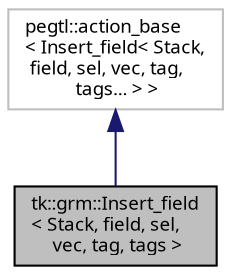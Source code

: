digraph "tk::grm::Insert_field&lt; Stack, field, sel, vec, tag, tags &gt;"
{
 // INTERACTIVE_SVG=YES
  bgcolor="transparent";
  edge [fontname="sans-serif",fontsize="9",labelfontname="sans-serif",labelfontsize="9"];
  node [fontname="sans-serif",fontsize="9",shape=record];
  Node1 [label="tk::grm::Insert_field\l\< Stack, field, sel,\l vec, tag, tags \>",height=0.2,width=0.4,color="black", fillcolor="grey75", style="filled", fontcolor="black"];
  Node2 -> Node1 [dir="back",color="midnightblue",fontsize="9",style="solid",fontname="sans-serif"];
  Node2 [label="pegtl::action_base\l\< Insert_field\< Stack,\l field, sel, vec, tag,\l tags... \> \>",height=0.2,width=0.4,color="grey75"];
}
